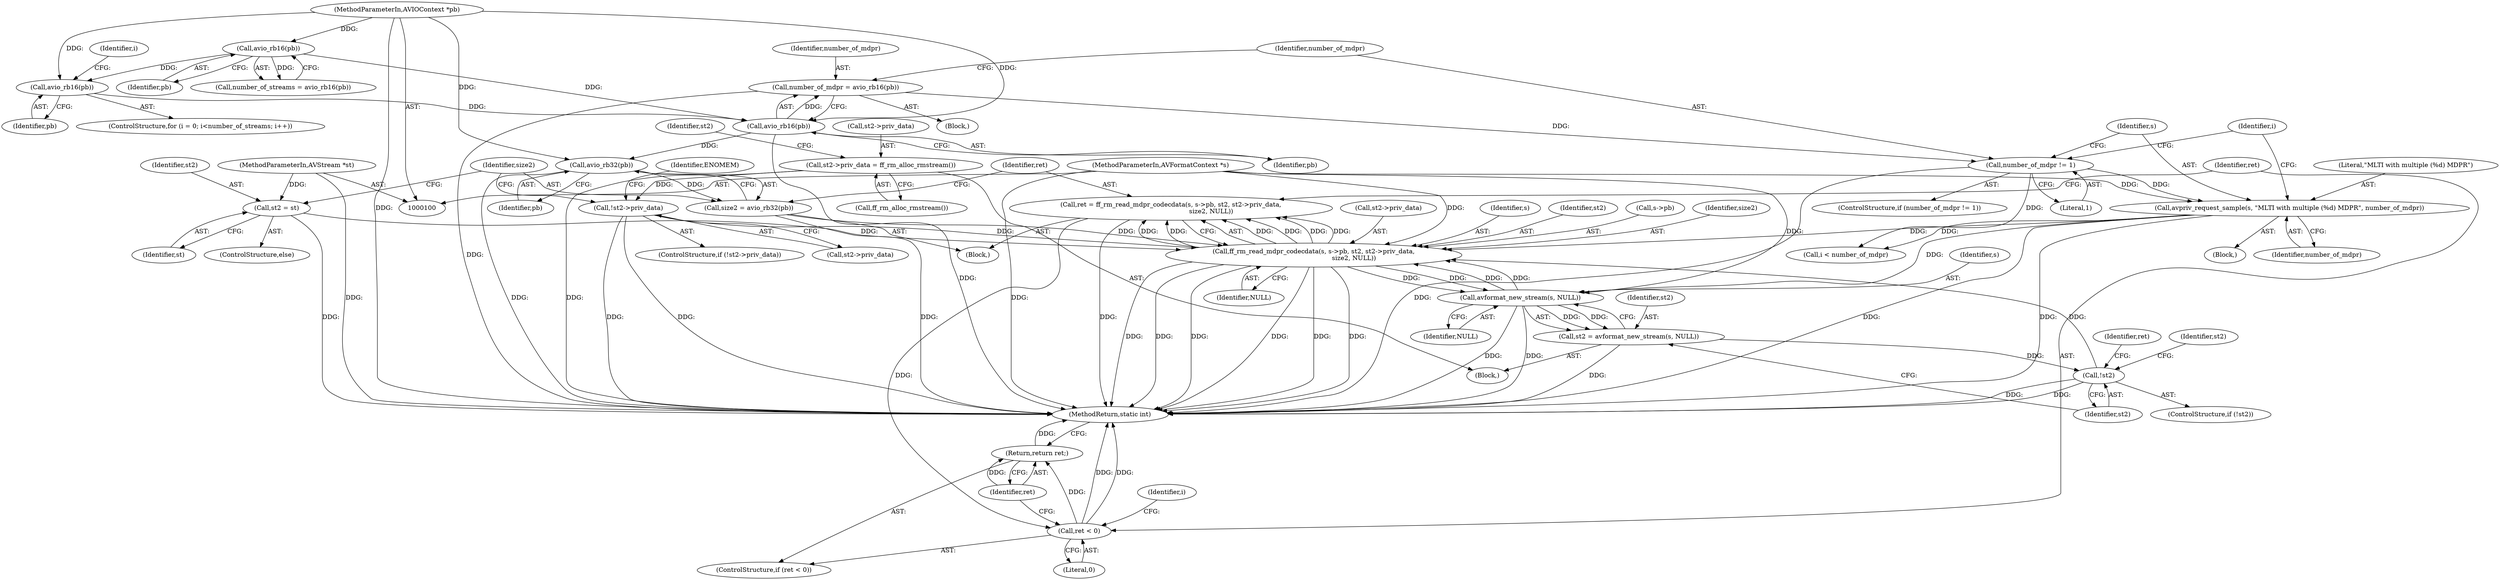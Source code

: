 digraph "0_FFmpeg_a7e032a277452366771951e29fd0bf2bd5c029f0@API" {
"1000234" [label="(Call,ret = ff_rm_read_mdpr_codecdata(s, s->pb, st2, st2->priv_data,\n                                        size2, NULL))"];
"1000236" [label="(Call,ff_rm_read_mdpr_codecdata(s, s->pb, st2, st2->priv_data,\n                                        size2, NULL))"];
"1000157" [label="(Call,avformat_new_stream(s, NULL))"];
"1000135" [label="(Call,avpriv_request_sample(s, \"MLTI with multiple (%d) MDPR\", number_of_mdpr))"];
"1000101" [label="(MethodParameterIn,AVFormatContext *s)"];
"1000131" [label="(Call,number_of_mdpr != 1)"];
"1000126" [label="(Call,number_of_mdpr = avio_rb16(pb))"];
"1000128" [label="(Call,avio_rb16(pb))"];
"1000124" [label="(Call,avio_rb16(pb))"];
"1000109" [label="(Call,avio_rb16(pb))"];
"1000102" [label="(MethodParameterIn,AVIOContext *pb)"];
"1000227" [label="(Call,st2 = st)"];
"1000103" [label="(MethodParameterIn,AVStream *st)"];
"1000161" [label="(Call,!st2)"];
"1000155" [label="(Call,st2 = avformat_new_stream(s, NULL))"];
"1000219" [label="(Call,!st2->priv_data)"];
"1000213" [label="(Call,st2->priv_data = ff_rm_alloc_rmstream())"];
"1000230" [label="(Call,size2 = avio_rb32(pb))"];
"1000232" [label="(Call,avio_rb32(pb))"];
"1000248" [label="(Call,ret < 0)"];
"1000251" [label="(Return,return ret;)"];
"1000249" [label="(Identifier,ret)"];
"1000226" [label="(ControlStructure,else)"];
"1000130" [label="(ControlStructure,if (number_of_mdpr != 1))"];
"1000109" [label="(Call,avio_rb16(pb))"];
"1000247" [label="(ControlStructure,if (ret < 0))"];
"1000125" [label="(Identifier,pb)"];
"1000138" [label="(Identifier,number_of_mdpr)"];
"1000102" [label="(MethodParameterIn,AVIOContext *pb)"];
"1000219" [label="(Call,!st2->priv_data)"];
"1000220" [label="(Call,st2->priv_data)"];
"1000101" [label="(MethodParameterIn,AVFormatContext *s)"];
"1000235" [label="(Identifier,ret)"];
"1000221" [label="(Identifier,st2)"];
"1000242" [label="(Call,st2->priv_data)"];
"1000157" [label="(Call,avformat_new_stream(s, NULL))"];
"1000237" [label="(Identifier,s)"];
"1000136" [label="(Identifier,s)"];
"1000232" [label="(Call,avio_rb32(pb))"];
"1000251" [label="(Return,return ret;)"];
"1000115" [label="(ControlStructure,for (i = 0; i<number_of_streams; i++))"];
"1000110" [label="(Identifier,pb)"];
"1000225" [label="(Identifier,ENOMEM)"];
"1000127" [label="(Identifier,number_of_mdpr)"];
"1000236" [label="(Call,ff_rm_read_mdpr_codecdata(s, s->pb, st2, st2->priv_data,\n                                        size2, NULL))"];
"1000133" [label="(Literal,1)"];
"1000124" [label="(Call,avio_rb16(pb))"];
"1000141" [label="(Identifier,i)"];
"1000213" [label="(Call,st2->priv_data = ff_rm_alloc_rmstream())"];
"1000255" [label="(MethodReturn,static int)"];
"1000135" [label="(Call,avpriv_request_sample(s, \"MLTI with multiple (%d) MDPR\", number_of_mdpr))"];
"1000230" [label="(Call,size2 = avio_rb32(pb))"];
"1000129" [label="(Identifier,pb)"];
"1000123" [label="(Identifier,i)"];
"1000147" [label="(Identifier,i)"];
"1000137" [label="(Literal,\"MLTI with multiple (%d) MDPR\")"];
"1000156" [label="(Identifier,st2)"];
"1000131" [label="(Call,number_of_mdpr != 1)"];
"1000241" [label="(Identifier,st2)"];
"1000227" [label="(Call,st2 = st)"];
"1000159" [label="(Identifier,NULL)"];
"1000128" [label="(Call,avio_rb16(pb))"];
"1000246" [label="(Identifier,NULL)"];
"1000165" [label="(Identifier,ret)"];
"1000238" [label="(Call,s->pb)"];
"1000231" [label="(Identifier,size2)"];
"1000172" [label="(Identifier,st2)"];
"1000161" [label="(Call,!st2)"];
"1000217" [label="(Call,ff_rm_alloc_rmstream())"];
"1000158" [label="(Identifier,s)"];
"1000228" [label="(Identifier,st2)"];
"1000218" [label="(ControlStructure,if (!st2->priv_data))"];
"1000107" [label="(Call,number_of_streams = avio_rb16(pb))"];
"1000214" [label="(Call,st2->priv_data)"];
"1000134" [label="(Block,)"];
"1000245" [label="(Identifier,size2)"];
"1000234" [label="(Call,ret = ff_rm_read_mdpr_codecdata(s, s->pb, st2, st2->priv_data,\n                                        size2, NULL))"];
"1000233" [label="(Identifier,pb)"];
"1000252" [label="(Identifier,ret)"];
"1000250" [label="(Literal,0)"];
"1000148" [label="(Block,)"];
"1000155" [label="(Call,st2 = avformat_new_stream(s, NULL))"];
"1000103" [label="(MethodParameterIn,AVStream *st)"];
"1000248" [label="(Call,ret < 0)"];
"1000143" [label="(Call,i < number_of_mdpr)"];
"1000160" [label="(ControlStructure,if (!st2))"];
"1000162" [label="(Identifier,st2)"];
"1000154" [label="(Block,)"];
"1000126" [label="(Call,number_of_mdpr = avio_rb16(pb))"];
"1000132" [label="(Identifier,number_of_mdpr)"];
"1000229" [label="(Identifier,st)"];
"1000105" [label="(Block,)"];
"1000234" -> "1000148"  [label="AST: "];
"1000234" -> "1000236"  [label="CFG: "];
"1000235" -> "1000234"  [label="AST: "];
"1000236" -> "1000234"  [label="AST: "];
"1000249" -> "1000234"  [label="CFG: "];
"1000234" -> "1000255"  [label="DDG: "];
"1000236" -> "1000234"  [label="DDG: "];
"1000236" -> "1000234"  [label="DDG: "];
"1000236" -> "1000234"  [label="DDG: "];
"1000236" -> "1000234"  [label="DDG: "];
"1000236" -> "1000234"  [label="DDG: "];
"1000236" -> "1000234"  [label="DDG: "];
"1000234" -> "1000248"  [label="DDG: "];
"1000236" -> "1000246"  [label="CFG: "];
"1000237" -> "1000236"  [label="AST: "];
"1000238" -> "1000236"  [label="AST: "];
"1000241" -> "1000236"  [label="AST: "];
"1000242" -> "1000236"  [label="AST: "];
"1000245" -> "1000236"  [label="AST: "];
"1000246" -> "1000236"  [label="AST: "];
"1000236" -> "1000255"  [label="DDG: "];
"1000236" -> "1000255"  [label="DDG: "];
"1000236" -> "1000255"  [label="DDG: "];
"1000236" -> "1000255"  [label="DDG: "];
"1000236" -> "1000255"  [label="DDG: "];
"1000236" -> "1000255"  [label="DDG: "];
"1000236" -> "1000157"  [label="DDG: "];
"1000236" -> "1000157"  [label="DDG: "];
"1000157" -> "1000236"  [label="DDG: "];
"1000157" -> "1000236"  [label="DDG: "];
"1000135" -> "1000236"  [label="DDG: "];
"1000101" -> "1000236"  [label="DDG: "];
"1000227" -> "1000236"  [label="DDG: "];
"1000161" -> "1000236"  [label="DDG: "];
"1000219" -> "1000236"  [label="DDG: "];
"1000230" -> "1000236"  [label="DDG: "];
"1000157" -> "1000155"  [label="AST: "];
"1000157" -> "1000159"  [label="CFG: "];
"1000158" -> "1000157"  [label="AST: "];
"1000159" -> "1000157"  [label="AST: "];
"1000155" -> "1000157"  [label="CFG: "];
"1000157" -> "1000255"  [label="DDG: "];
"1000157" -> "1000255"  [label="DDG: "];
"1000157" -> "1000155"  [label="DDG: "];
"1000157" -> "1000155"  [label="DDG: "];
"1000135" -> "1000157"  [label="DDG: "];
"1000101" -> "1000157"  [label="DDG: "];
"1000135" -> "1000134"  [label="AST: "];
"1000135" -> "1000138"  [label="CFG: "];
"1000136" -> "1000135"  [label="AST: "];
"1000137" -> "1000135"  [label="AST: "];
"1000138" -> "1000135"  [label="AST: "];
"1000141" -> "1000135"  [label="CFG: "];
"1000135" -> "1000255"  [label="DDG: "];
"1000135" -> "1000255"  [label="DDG: "];
"1000101" -> "1000135"  [label="DDG: "];
"1000131" -> "1000135"  [label="DDG: "];
"1000135" -> "1000143"  [label="DDG: "];
"1000101" -> "1000100"  [label="AST: "];
"1000101" -> "1000255"  [label="DDG: "];
"1000131" -> "1000130"  [label="AST: "];
"1000131" -> "1000133"  [label="CFG: "];
"1000132" -> "1000131"  [label="AST: "];
"1000133" -> "1000131"  [label="AST: "];
"1000136" -> "1000131"  [label="CFG: "];
"1000141" -> "1000131"  [label="CFG: "];
"1000131" -> "1000255"  [label="DDG: "];
"1000126" -> "1000131"  [label="DDG: "];
"1000131" -> "1000143"  [label="DDG: "];
"1000126" -> "1000105"  [label="AST: "];
"1000126" -> "1000128"  [label="CFG: "];
"1000127" -> "1000126"  [label="AST: "];
"1000128" -> "1000126"  [label="AST: "];
"1000132" -> "1000126"  [label="CFG: "];
"1000126" -> "1000255"  [label="DDG: "];
"1000128" -> "1000126"  [label="DDG: "];
"1000128" -> "1000129"  [label="CFG: "];
"1000129" -> "1000128"  [label="AST: "];
"1000128" -> "1000255"  [label="DDG: "];
"1000124" -> "1000128"  [label="DDG: "];
"1000109" -> "1000128"  [label="DDG: "];
"1000102" -> "1000128"  [label="DDG: "];
"1000128" -> "1000232"  [label="DDG: "];
"1000124" -> "1000115"  [label="AST: "];
"1000124" -> "1000125"  [label="CFG: "];
"1000125" -> "1000124"  [label="AST: "];
"1000123" -> "1000124"  [label="CFG: "];
"1000109" -> "1000124"  [label="DDG: "];
"1000102" -> "1000124"  [label="DDG: "];
"1000109" -> "1000107"  [label="AST: "];
"1000109" -> "1000110"  [label="CFG: "];
"1000110" -> "1000109"  [label="AST: "];
"1000107" -> "1000109"  [label="CFG: "];
"1000109" -> "1000107"  [label="DDG: "];
"1000102" -> "1000109"  [label="DDG: "];
"1000102" -> "1000100"  [label="AST: "];
"1000102" -> "1000255"  [label="DDG: "];
"1000102" -> "1000232"  [label="DDG: "];
"1000227" -> "1000226"  [label="AST: "];
"1000227" -> "1000229"  [label="CFG: "];
"1000228" -> "1000227"  [label="AST: "];
"1000229" -> "1000227"  [label="AST: "];
"1000231" -> "1000227"  [label="CFG: "];
"1000227" -> "1000255"  [label="DDG: "];
"1000103" -> "1000227"  [label="DDG: "];
"1000103" -> "1000100"  [label="AST: "];
"1000103" -> "1000255"  [label="DDG: "];
"1000161" -> "1000160"  [label="AST: "];
"1000161" -> "1000162"  [label="CFG: "];
"1000162" -> "1000161"  [label="AST: "];
"1000165" -> "1000161"  [label="CFG: "];
"1000172" -> "1000161"  [label="CFG: "];
"1000161" -> "1000255"  [label="DDG: "];
"1000161" -> "1000255"  [label="DDG: "];
"1000155" -> "1000161"  [label="DDG: "];
"1000155" -> "1000154"  [label="AST: "];
"1000156" -> "1000155"  [label="AST: "];
"1000162" -> "1000155"  [label="CFG: "];
"1000155" -> "1000255"  [label="DDG: "];
"1000219" -> "1000218"  [label="AST: "];
"1000219" -> "1000220"  [label="CFG: "];
"1000220" -> "1000219"  [label="AST: "];
"1000225" -> "1000219"  [label="CFG: "];
"1000231" -> "1000219"  [label="CFG: "];
"1000219" -> "1000255"  [label="DDG: "];
"1000219" -> "1000255"  [label="DDG: "];
"1000213" -> "1000219"  [label="DDG: "];
"1000213" -> "1000154"  [label="AST: "];
"1000213" -> "1000217"  [label="CFG: "];
"1000214" -> "1000213"  [label="AST: "];
"1000217" -> "1000213"  [label="AST: "];
"1000221" -> "1000213"  [label="CFG: "];
"1000213" -> "1000255"  [label="DDG: "];
"1000230" -> "1000148"  [label="AST: "];
"1000230" -> "1000232"  [label="CFG: "];
"1000231" -> "1000230"  [label="AST: "];
"1000232" -> "1000230"  [label="AST: "];
"1000235" -> "1000230"  [label="CFG: "];
"1000230" -> "1000255"  [label="DDG: "];
"1000232" -> "1000230"  [label="DDG: "];
"1000232" -> "1000233"  [label="CFG: "];
"1000233" -> "1000232"  [label="AST: "];
"1000232" -> "1000255"  [label="DDG: "];
"1000248" -> "1000247"  [label="AST: "];
"1000248" -> "1000250"  [label="CFG: "];
"1000249" -> "1000248"  [label="AST: "];
"1000250" -> "1000248"  [label="AST: "];
"1000252" -> "1000248"  [label="CFG: "];
"1000147" -> "1000248"  [label="CFG: "];
"1000248" -> "1000255"  [label="DDG: "];
"1000248" -> "1000255"  [label="DDG: "];
"1000248" -> "1000251"  [label="DDG: "];
"1000251" -> "1000247"  [label="AST: "];
"1000251" -> "1000252"  [label="CFG: "];
"1000252" -> "1000251"  [label="AST: "];
"1000255" -> "1000251"  [label="CFG: "];
"1000251" -> "1000255"  [label="DDG: "];
"1000252" -> "1000251"  [label="DDG: "];
}
